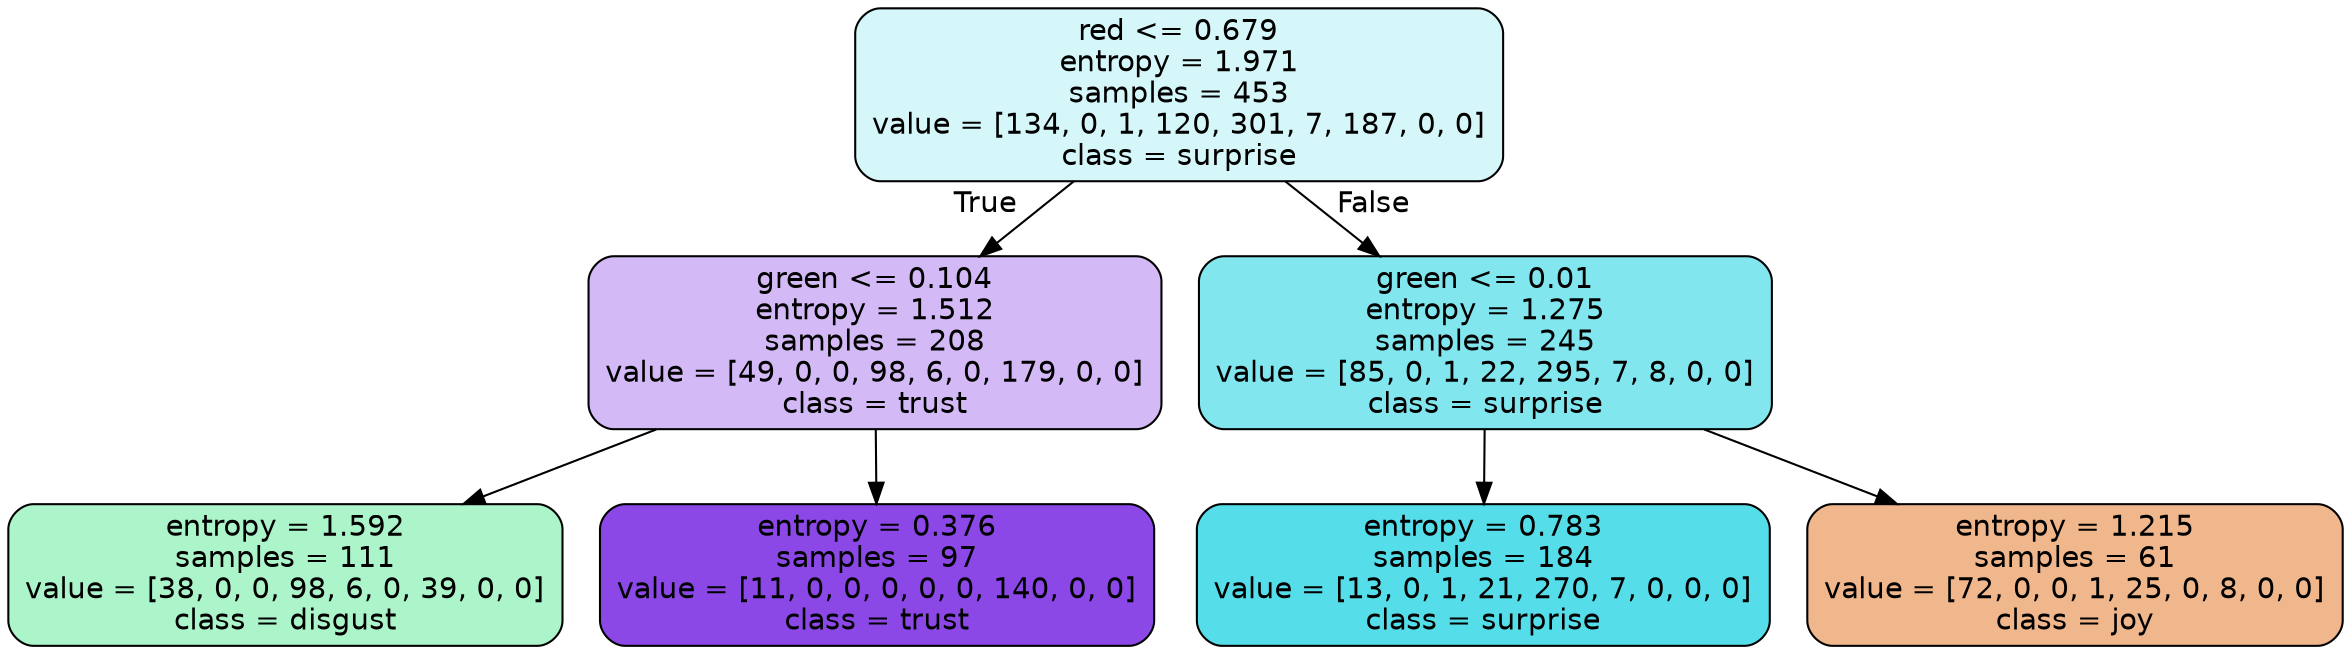 digraph Tree {
node [shape=box, style="filled, rounded", color="black", fontname=helvetica] ;
edge [fontname=helvetica] ;
0 [label="red <= 0.679\nentropy = 1.971\nsamples = 453\nvalue = [134, 0, 1, 120, 301, 7, 187, 0, 0]\nclass = surprise", fillcolor="#39d7e534"] ;
1 [label="green <= 0.104\nentropy = 1.512\nsamples = 208\nvalue = [49, 0, 0, 98, 6, 0, 179, 0, 0]\nclass = trust", fillcolor="#8139e558"] ;
0 -> 1 [labeldistance=2.5, labelangle=45, headlabel="True"] ;
2 [label="entropy = 1.592\nsamples = 111\nvalue = [38, 0, 0, 98, 6, 0, 39, 0, 0]\nclass = disgust", fillcolor="#39e5816a"] ;
1 -> 2 ;
3 [label="entropy = 0.376\nsamples = 97\nvalue = [11, 0, 0, 0, 0, 0, 140, 0, 0]\nclass = trust", fillcolor="#8139e5eb"] ;
1 -> 3 ;
4 [label="green <= 0.01\nentropy = 1.275\nsamples = 245\nvalue = [85, 0, 1, 22, 295, 7, 8, 0, 0]\nclass = surprise", fillcolor="#39d7e5a1"] ;
0 -> 4 [labeldistance=2.5, labelangle=-45, headlabel="False"] ;
5 [label="entropy = 0.783\nsamples = 184\nvalue = [13, 0, 1, 21, 270, 7, 0, 0, 0]\nclass = surprise", fillcolor="#39d7e5da"] ;
4 -> 5 ;
6 [label="entropy = 1.215\nsamples = 61\nvalue = [72, 0, 0, 1, 25, 0, 8, 0, 0]\nclass = joy", fillcolor="#e5813994"] ;
4 -> 6 ;
}